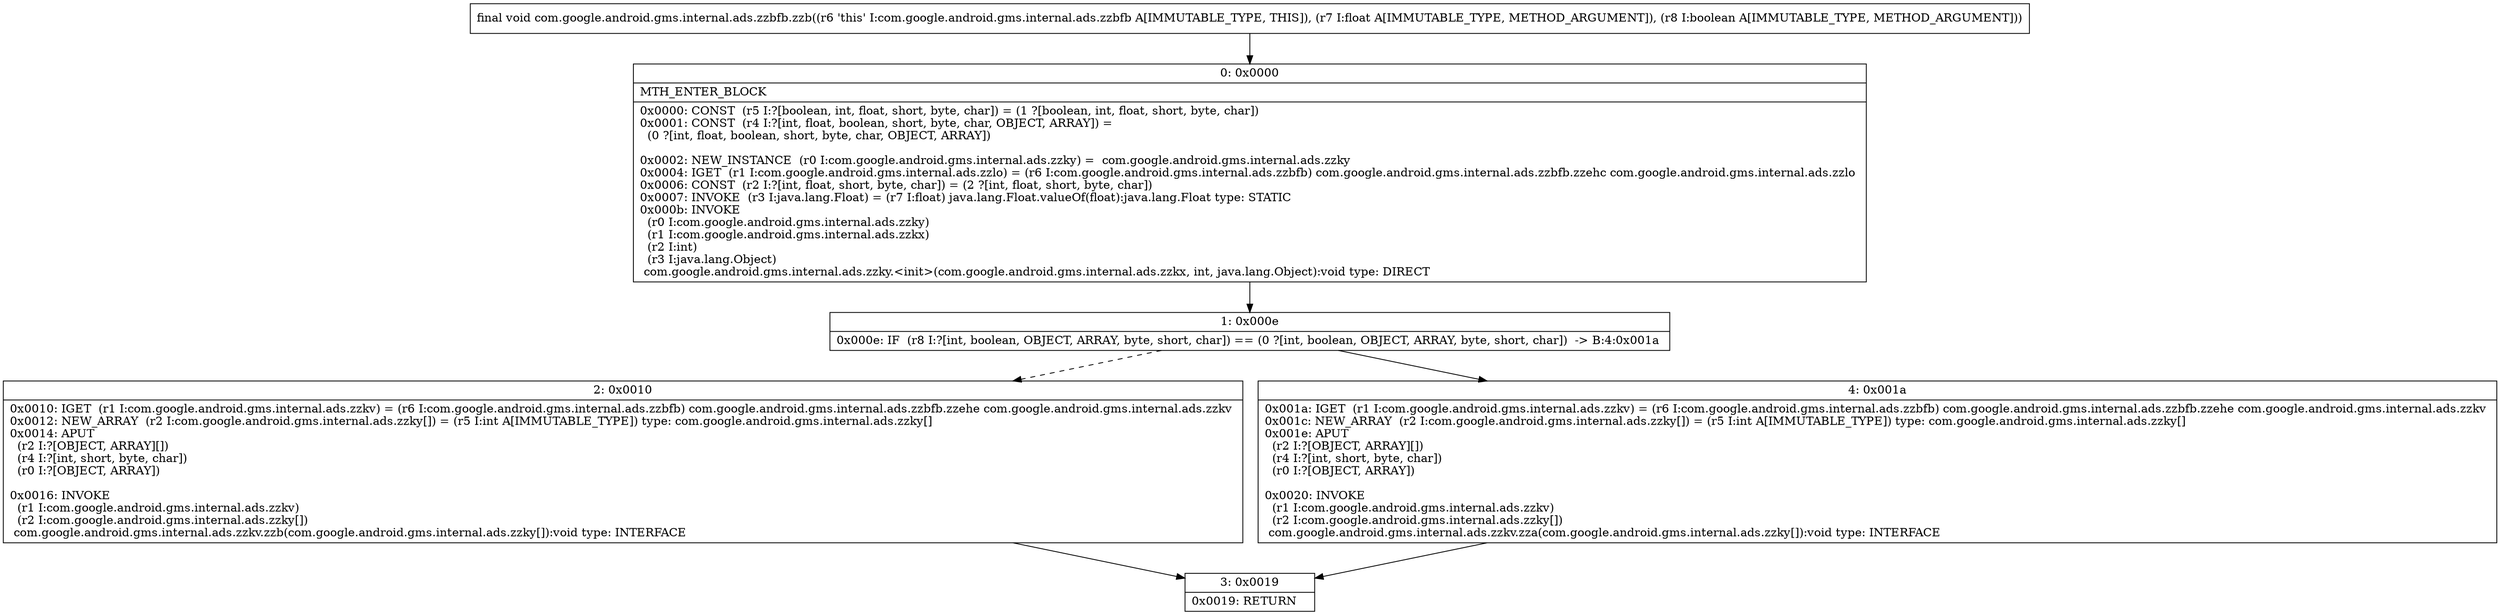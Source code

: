 digraph "CFG forcom.google.android.gms.internal.ads.zzbfb.zzb(FZ)V" {
Node_0 [shape=record,label="{0\:\ 0x0000|MTH_ENTER_BLOCK\l|0x0000: CONST  (r5 I:?[boolean, int, float, short, byte, char]) = (1 ?[boolean, int, float, short, byte, char]) \l0x0001: CONST  (r4 I:?[int, float, boolean, short, byte, char, OBJECT, ARRAY]) = \l  (0 ?[int, float, boolean, short, byte, char, OBJECT, ARRAY])\l \l0x0002: NEW_INSTANCE  (r0 I:com.google.android.gms.internal.ads.zzky) =  com.google.android.gms.internal.ads.zzky \l0x0004: IGET  (r1 I:com.google.android.gms.internal.ads.zzlo) = (r6 I:com.google.android.gms.internal.ads.zzbfb) com.google.android.gms.internal.ads.zzbfb.zzehc com.google.android.gms.internal.ads.zzlo \l0x0006: CONST  (r2 I:?[int, float, short, byte, char]) = (2 ?[int, float, short, byte, char]) \l0x0007: INVOKE  (r3 I:java.lang.Float) = (r7 I:float) java.lang.Float.valueOf(float):java.lang.Float type: STATIC \l0x000b: INVOKE  \l  (r0 I:com.google.android.gms.internal.ads.zzky)\l  (r1 I:com.google.android.gms.internal.ads.zzkx)\l  (r2 I:int)\l  (r3 I:java.lang.Object)\l com.google.android.gms.internal.ads.zzky.\<init\>(com.google.android.gms.internal.ads.zzkx, int, java.lang.Object):void type: DIRECT \l}"];
Node_1 [shape=record,label="{1\:\ 0x000e|0x000e: IF  (r8 I:?[int, boolean, OBJECT, ARRAY, byte, short, char]) == (0 ?[int, boolean, OBJECT, ARRAY, byte, short, char])  \-\> B:4:0x001a \l}"];
Node_2 [shape=record,label="{2\:\ 0x0010|0x0010: IGET  (r1 I:com.google.android.gms.internal.ads.zzkv) = (r6 I:com.google.android.gms.internal.ads.zzbfb) com.google.android.gms.internal.ads.zzbfb.zzehe com.google.android.gms.internal.ads.zzkv \l0x0012: NEW_ARRAY  (r2 I:com.google.android.gms.internal.ads.zzky[]) = (r5 I:int A[IMMUTABLE_TYPE]) type: com.google.android.gms.internal.ads.zzky[] \l0x0014: APUT  \l  (r2 I:?[OBJECT, ARRAY][])\l  (r4 I:?[int, short, byte, char])\l  (r0 I:?[OBJECT, ARRAY])\l \l0x0016: INVOKE  \l  (r1 I:com.google.android.gms.internal.ads.zzkv)\l  (r2 I:com.google.android.gms.internal.ads.zzky[])\l com.google.android.gms.internal.ads.zzkv.zzb(com.google.android.gms.internal.ads.zzky[]):void type: INTERFACE \l}"];
Node_3 [shape=record,label="{3\:\ 0x0019|0x0019: RETURN   \l}"];
Node_4 [shape=record,label="{4\:\ 0x001a|0x001a: IGET  (r1 I:com.google.android.gms.internal.ads.zzkv) = (r6 I:com.google.android.gms.internal.ads.zzbfb) com.google.android.gms.internal.ads.zzbfb.zzehe com.google.android.gms.internal.ads.zzkv \l0x001c: NEW_ARRAY  (r2 I:com.google.android.gms.internal.ads.zzky[]) = (r5 I:int A[IMMUTABLE_TYPE]) type: com.google.android.gms.internal.ads.zzky[] \l0x001e: APUT  \l  (r2 I:?[OBJECT, ARRAY][])\l  (r4 I:?[int, short, byte, char])\l  (r0 I:?[OBJECT, ARRAY])\l \l0x0020: INVOKE  \l  (r1 I:com.google.android.gms.internal.ads.zzkv)\l  (r2 I:com.google.android.gms.internal.ads.zzky[])\l com.google.android.gms.internal.ads.zzkv.zza(com.google.android.gms.internal.ads.zzky[]):void type: INTERFACE \l}"];
MethodNode[shape=record,label="{final void com.google.android.gms.internal.ads.zzbfb.zzb((r6 'this' I:com.google.android.gms.internal.ads.zzbfb A[IMMUTABLE_TYPE, THIS]), (r7 I:float A[IMMUTABLE_TYPE, METHOD_ARGUMENT]), (r8 I:boolean A[IMMUTABLE_TYPE, METHOD_ARGUMENT])) }"];
MethodNode -> Node_0;
Node_0 -> Node_1;
Node_1 -> Node_2[style=dashed];
Node_1 -> Node_4;
Node_2 -> Node_3;
Node_4 -> Node_3;
}

